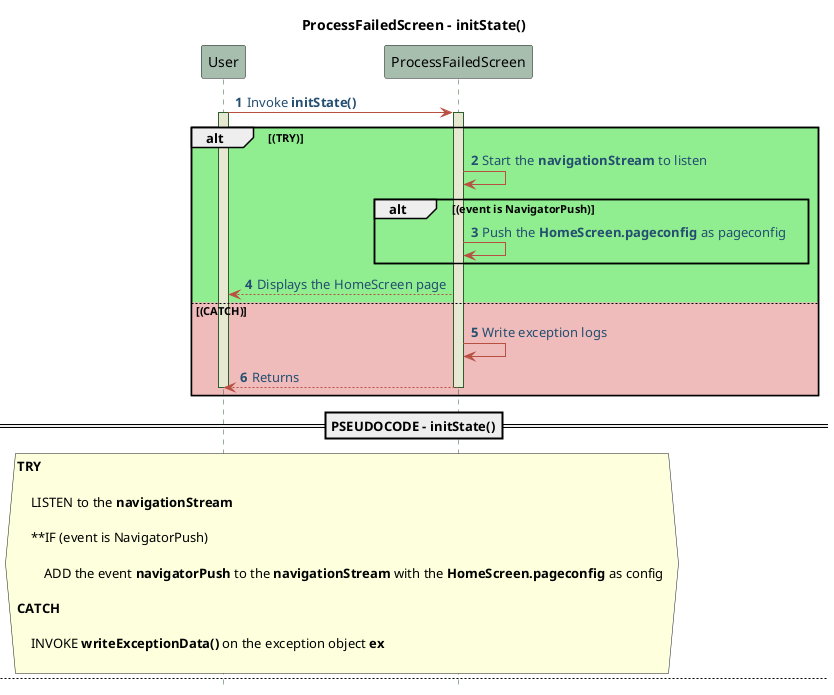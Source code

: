@startuml ProcessFailedScreen - Sequence - Pseudo 
!define POSITIVERESPONSE 90EE90

!define NEGATIVEERESPONSE EFBBBB

!define NUETRALRESPONSE F2DC79

skinparam sequence{
    ParticipantBackgroundColor #A7BEAE

    LifeLineBackgroundColor #E7E8D1

    LifeLineBorderColor #2C5F2D

    ActorBackgroundColor #FC766AFF

    ActorBorderColor #FC766AFF

    ArrowColor #B85042

    ArrowFontColor #234E70

}

title ProcessFailedScreen - initState() 
autonumber 1
hide footbox 
User -> ProcessFailedScreen : Invoke **initState()** 
activate User 
activate ProcessFailedScreen 
alt #POSITIVERESPONSE (TRY)
ProcessFailedScreen -> ProcessFailedScreen : Start the **navigationStream** to listen
    alt #POSITIVERESPONSE (event is NavigatorPush)
        ProcessFailedScreen -> ProcessFailedScreen : Push the **HomeScreen.pageconfig** as pageconfig
    end
    ProcessFailedScreen --> User : Displays the HomeScreen page 
else #NEGATIVEERESPONSE (CATCH)
    ProcessFailedScreen -> ProcessFailedScreen : Write exception logs 
    ProcessFailedScreen --> User : Returns 
deactivate User 
deactivate ProcessFailedScreen
end 

==PSEUDOCODE - initState()== 
hnote across 
**TRY**
    
    LISTEN to the **navigationStream**

    **IF (event is NavigatorPush)

        ADD the event **navigatorPush** to the **navigationStream** with the **HomeScreen.pageconfig** as config 

**CATCH**

    INVOKE **writeExceptionData()** on the exception object **ex**

end hnote 

newpage ProcessFailedScreen - dispose() 
autonumber 1
hide footbox 
User -> ProcessFailedScreen : Invoke **dispose()** 
activate User 
activate ProcessFailedScreen 
ProcessFailedScreen -> ProcessFailedScreen : Dispose the instance of **ProcessFailedScreenVM**
ProcessFailedScreen --> User : Returns 
deactivate User 
deactivate ProcessFailedScreen 

==PSEUDOCODE - dispose()== 
hnote across 
    DISPOSE the instance of **ProcessFailedScreenVM**
end hnote 